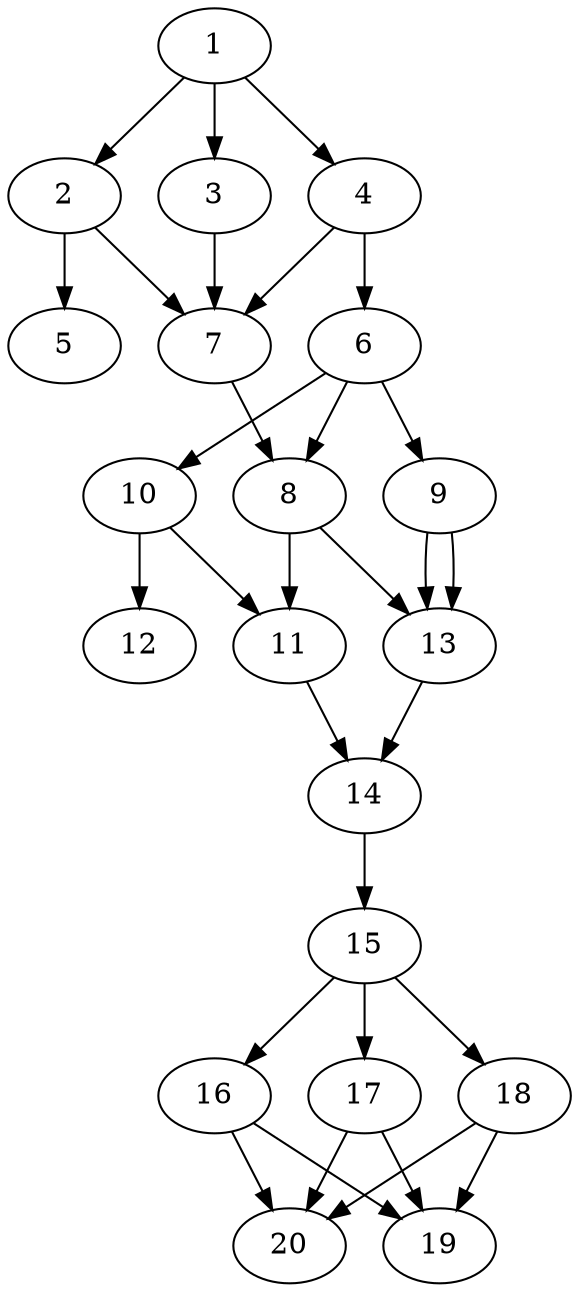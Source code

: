 // DAG automatically generated by daggen at Tue Aug  6 16:20:30 2019
// ./daggen --dot -n 20 --ccr 0.4 --fat 0.4 --regular 0.5 --density 0.8 --mindata 5242880 --maxdata 52428800 
digraph G {
  1 [size="82887680", alpha="0.17", expect_size="33155072"] 
  1 -> 2 [size ="33155072"]
  1 -> 3 [size ="33155072"]
  1 -> 4 [size ="33155072"]
  2 [size="126103040", alpha="0.18", expect_size="50441216"] 
  2 -> 5 [size ="50441216"]
  2 -> 7 [size ="50441216"]
  3 [size="65651200", alpha="0.05", expect_size="26260480"] 
  3 -> 7 [size ="26260480"]
  4 [size="77004800", alpha="0.17", expect_size="30801920"] 
  4 -> 6 [size ="30801920"]
  4 -> 7 [size ="30801920"]
  5 [size="101644800", alpha="0.09", expect_size="40657920"] 
  6 [size="20945920", alpha="0.10", expect_size="8378368"] 
  6 -> 8 [size ="8378368"]
  6 -> 9 [size ="8378368"]
  6 -> 10 [size ="8378368"]
  7 [size="27878400", alpha="0.15", expect_size="11151360"] 
  7 -> 8 [size ="11151360"]
  8 [size="33635840", alpha="0.10", expect_size="13454336"] 
  8 -> 11 [size ="13454336"]
  8 -> 13 [size ="13454336"]
  9 [size="103784960", alpha="0.01", expect_size="41513984"] 
  9 -> 13 [size ="41513984"]
  9 -> 13 [size ="41513984"]
  10 [size="120791040", alpha="0.15", expect_size="48316416"] 
  10 -> 11 [size ="48316416"]
  10 -> 12 [size ="48316416"]
  11 [size="35770880", alpha="0.10", expect_size="14308352"] 
  11 -> 14 [size ="14308352"]
  12 [size="16253440", alpha="0.04", expect_size="6501376"] 
  13 [size="124656640", alpha="0.10", expect_size="49862656"] 
  13 -> 14 [size ="49862656"]
  14 [size="38318080", alpha="0.15", expect_size="15327232"] 
  14 -> 15 [size ="15327232"]
  15 [size="19781120", alpha="0.06", expect_size="7912448"] 
  15 -> 16 [size ="7912448"]
  15 -> 17 [size ="7912448"]
  15 -> 18 [size ="7912448"]
  16 [size="75581440", alpha="0.07", expect_size="30232576"] 
  16 -> 19 [size ="30232576"]
  16 -> 20 [size ="30232576"]
  17 [size="15933440", alpha="0.02", expect_size="6373376"] 
  17 -> 19 [size ="6373376"]
  17 -> 20 [size ="6373376"]
  18 [size="104271360", alpha="0.17", expect_size="41708544"] 
  18 -> 19 [size ="41708544"]
  18 -> 20 [size ="41708544"]
  19 [size="46499840", alpha="0.01", expect_size="18599936"] 
  20 [size="52753920", alpha="0.09", expect_size="21101568"] 
}
